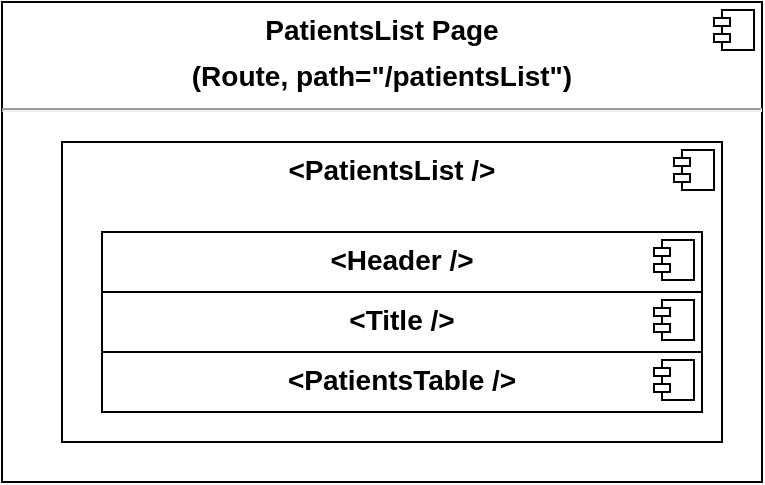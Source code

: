 <mxfile version="14.7.7" type="device"><diagram id="RAU-nmmYXOn5HiYqtRgR" name="Page-1"><mxGraphModel dx="1422" dy="737" grid="1" gridSize="10" guides="1" tooltips="1" connect="1" arrows="1" fold="1" page="1" pageScale="1" pageWidth="827" pageHeight="1169" math="0" shadow="0"><root><mxCell id="0"/><mxCell id="1" parent="0"/><mxCell id="23bFHmUDDWQrqWOp4LAo-1" value="&lt;p style=&quot;margin: 6px 0px 0px; text-align: center; font-size: 14px;&quot;&gt;&lt;b style=&quot;font-size: 14px;&quot;&gt;PatientsList Page&lt;/b&gt;&lt;/p&gt;&lt;p style=&quot;margin: 6px 0px 0px; text-align: center; font-size: 14px;&quot;&gt;&lt;b style=&quot;font-size: 14px;&quot;&gt;(Route, path=&quot;/patientsList&quot;)&lt;/b&gt;&lt;/p&gt;&lt;hr style=&quot;font-size: 14px;&quot;&gt;&lt;p style=&quot;margin: 0px 0px 0px 8px; font-size: 14px;&quot;&gt;&lt;br style=&quot;font-size: 14px;&quot;&gt;&lt;/p&gt;" style="align=left;overflow=fill;html=1;dropTarget=0;fontSize=14;spacing=2;" vertex="1" parent="1"><mxGeometry x="220" y="50" width="380" height="240" as="geometry"/></mxCell><mxCell id="23bFHmUDDWQrqWOp4LAo-2" value="" style="shape=component;jettyWidth=8;jettyHeight=4;fontSize=14;spacing=2;" vertex="1" parent="23bFHmUDDWQrqWOp4LAo-1"><mxGeometry x="1" width="20" height="20" relative="1" as="geometry"><mxPoint x="-24" y="4" as="offset"/></mxGeometry></mxCell><mxCell id="23bFHmUDDWQrqWOp4LAo-4" value="&lt;p style=&quot;margin: 6px 0px 0px; text-align: center; font-size: 14px;&quot;&gt;&lt;b style=&quot;font-size: 14px;&quot;&gt;&amp;lt;PatientsList /&amp;gt;&lt;/b&gt;&lt;/p&gt;" style="align=left;overflow=fill;html=1;dropTarget=0;fontSize=14;spacing=2;" vertex="1" parent="1"><mxGeometry x="250" y="120" width="330" height="150" as="geometry"/></mxCell><mxCell id="23bFHmUDDWQrqWOp4LAo-5" value="" style="shape=component;jettyWidth=8;jettyHeight=4;fontSize=14;spacing=2;" vertex="1" parent="23bFHmUDDWQrqWOp4LAo-4"><mxGeometry x="1" width="20" height="20" relative="1" as="geometry"><mxPoint x="-24" y="4" as="offset"/></mxGeometry></mxCell><mxCell id="23bFHmUDDWQrqWOp4LAo-6" value="&lt;p style=&quot;margin: 6px 0px 0px; text-align: center; font-size: 14px;&quot;&gt;&lt;b style=&quot;font-size: 14px;&quot;&gt;&amp;lt;Header /&amp;gt;&lt;/b&gt;&lt;/p&gt;" style="align=left;overflow=fill;html=1;dropTarget=0;fontSize=14;spacing=2;" vertex="1" parent="1"><mxGeometry x="270" y="165" width="300" height="30" as="geometry"/></mxCell><mxCell id="23bFHmUDDWQrqWOp4LAo-7" value="" style="shape=component;jettyWidth=8;jettyHeight=4;fontSize=14;spacing=2;" vertex="1" parent="23bFHmUDDWQrqWOp4LAo-6"><mxGeometry x="1" width="20" height="20" relative="1" as="geometry"><mxPoint x="-24" y="4" as="offset"/></mxGeometry></mxCell><mxCell id="23bFHmUDDWQrqWOp4LAo-10" value="&lt;p style=&quot;margin: 6px 0px 0px; text-align: center; font-size: 14px;&quot;&gt;&lt;b style=&quot;font-size: 14px;&quot;&gt;&amp;lt;PatientsTable /&amp;gt;&lt;/b&gt;&lt;br style=&quot;font-size: 14px;&quot;&gt;&lt;/p&gt;" style="align=left;overflow=fill;html=1;dropTarget=0;fontSize=14;spacing=2;" vertex="1" parent="1"><mxGeometry x="270" y="225" width="300" height="30" as="geometry"/></mxCell><mxCell id="23bFHmUDDWQrqWOp4LAo-11" value="" style="shape=component;jettyWidth=8;jettyHeight=4;fontSize=14;spacing=2;" vertex="1" parent="23bFHmUDDWQrqWOp4LAo-10"><mxGeometry x="1" width="20" height="20" relative="1" as="geometry"><mxPoint x="-24" y="4" as="offset"/></mxGeometry></mxCell><mxCell id="23bFHmUDDWQrqWOp4LAo-12" value="&lt;p style=&quot;margin: 6px 0px 0px; text-align: center; font-size: 14px;&quot;&gt;&lt;b style=&quot;font-size: 14px;&quot;&gt;&amp;lt;Title /&amp;gt;&lt;/b&gt;&lt;/p&gt;" style="align=left;overflow=fill;html=1;dropTarget=0;fontSize=14;spacing=2;" vertex="1" parent="1"><mxGeometry x="270" y="195" width="300" height="30" as="geometry"/></mxCell><mxCell id="23bFHmUDDWQrqWOp4LAo-13" value="" style="shape=component;jettyWidth=8;jettyHeight=4;fontSize=14;spacing=2;" vertex="1" parent="23bFHmUDDWQrqWOp4LAo-12"><mxGeometry x="1" width="20" height="20" relative="1" as="geometry"><mxPoint x="-24" y="4" as="offset"/></mxGeometry></mxCell></root></mxGraphModel></diagram></mxfile>